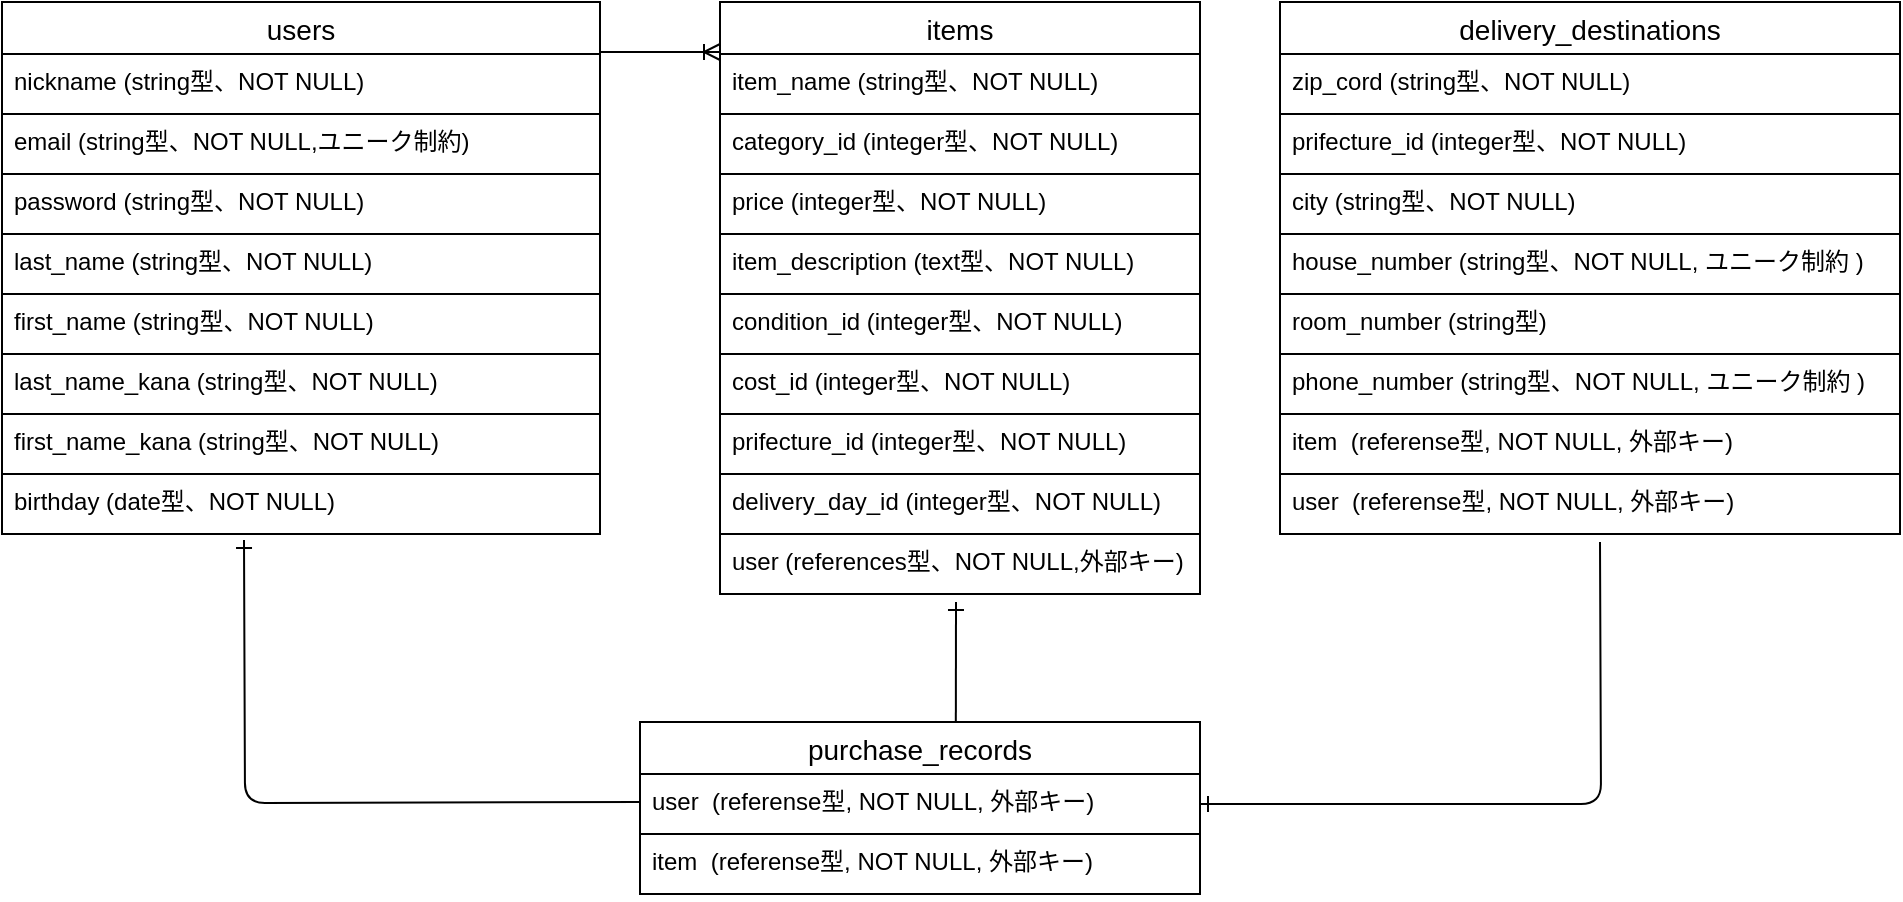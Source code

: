 <mxfile>
    <diagram id="UXwlmQXVfeRBiyA3Gjed" name="ページ1">
        <mxGraphModel dx="168" dy="521" grid="1" gridSize="10" guides="1" tooltips="1" connect="1" arrows="1" fold="1" page="1" pageScale="1" pageWidth="1169" pageHeight="827" math="0" shadow="0">
            <root>
                <mxCell id="0"/>
                <mxCell id="1" parent="0"/>
                <mxCell id="2" value="users" style="swimlane;fontStyle=0;childLayout=stackLayout;horizontal=1;startSize=26;horizontalStack=0;resizeParent=1;resizeParentMax=0;resizeLast=0;collapsible=1;marginBottom=0;align=center;fontSize=14;strokeColor=#000000;" parent="1" vertex="1">
                    <mxGeometry x="41" y="40" width="299" height="266" as="geometry"/>
                </mxCell>
                <mxCell id="3" value="nickname (string型、NOT NULL)" style="text;strokeColor=#000000;fillColor=none;spacingLeft=4;spacingRight=4;overflow=hidden;rotatable=0;points=[[0,0.5],[1,0.5]];portConstraint=eastwest;fontSize=12;" parent="2" vertex="1">
                    <mxGeometry y="26" width="299" height="30" as="geometry"/>
                </mxCell>
                <mxCell id="4" value="email (string型、NOT NULL,ユニーク制約)" style="text;strokeColor=#000000;fillColor=none;spacingLeft=4;spacingRight=4;overflow=hidden;rotatable=0;points=[[0,0.5],[1,0.5]];portConstraint=eastwest;fontSize=12;" parent="2" vertex="1">
                    <mxGeometry y="56" width="299" height="30" as="geometry"/>
                </mxCell>
                <mxCell id="5" value="password (string型、NOT NULL)" style="text;strokeColor=#000000;fillColor=none;spacingLeft=4;spacingRight=4;overflow=hidden;rotatable=0;points=[[0,0.5],[1,0.5]];portConstraint=eastwest;fontSize=12;" parent="2" vertex="1">
                    <mxGeometry y="86" width="299" height="30" as="geometry"/>
                </mxCell>
                <mxCell id="36" value="last_name (string型、NOT NULL)" style="text;strokeColor=#000000;fillColor=none;spacingLeft=4;spacingRight=4;overflow=hidden;rotatable=0;points=[[0,0.5],[1,0.5]];portConstraint=eastwest;fontSize=12;" parent="2" vertex="1">
                    <mxGeometry y="116" width="299" height="30" as="geometry"/>
                </mxCell>
                <mxCell id="37" value="first_name (string型、NOT NULL)" style="text;strokeColor=#000000;fillColor=none;spacingLeft=4;spacingRight=4;overflow=hidden;rotatable=0;points=[[0,0.5],[1,0.5]];portConstraint=eastwest;fontSize=12;" parent="2" vertex="1">
                    <mxGeometry y="146" width="299" height="30" as="geometry"/>
                </mxCell>
                <mxCell id="44" value="last_name_kana (string型、NOT NULL)" style="text;strokeColor=#000000;fillColor=none;spacingLeft=4;spacingRight=4;overflow=hidden;rotatable=0;points=[[0,0.5],[1,0.5]];portConstraint=eastwest;fontSize=12;" parent="2" vertex="1">
                    <mxGeometry y="176" width="299" height="30" as="geometry"/>
                </mxCell>
                <mxCell id="45" value="first_name_kana (string型、NOT NULL)" style="text;strokeColor=#000000;fillColor=none;spacingLeft=4;spacingRight=4;overflow=hidden;rotatable=0;points=[[0,0.5],[1,0.5]];portConstraint=eastwest;fontSize=12;" parent="2" vertex="1">
                    <mxGeometry y="206" width="299" height="30" as="geometry"/>
                </mxCell>
                <mxCell id="48" value="birthday (date型、NOT NULL)" style="text;strokeColor=#000000;fillColor=none;spacingLeft=4;spacingRight=4;overflow=hidden;rotatable=0;points=[[0,0.5],[1,0.5]];portConstraint=eastwest;fontSize=12;" parent="2" vertex="1">
                    <mxGeometry y="236" width="299" height="30" as="geometry"/>
                </mxCell>
                <mxCell id="17" value="" style="edgeStyle=entityRelationEdgeStyle;fontSize=15;html=1;endArrow=ERoneToMany;strokeColor=#000000;" parent="1" edge="1">
                    <mxGeometry width="100" height="100" relative="1" as="geometry">
                        <mxPoint x="340" y="65" as="sourcePoint"/>
                        <mxPoint x="400" y="65" as="targetPoint"/>
                    </mxGeometry>
                </mxCell>
                <mxCell id="18" value="items" style="swimlane;fontStyle=0;childLayout=stackLayout;horizontal=1;startSize=26;horizontalStack=0;resizeParent=1;resizeParentMax=0;resizeLast=0;collapsible=1;marginBottom=0;align=center;fontSize=14;strokeColor=#000000;" parent="1" vertex="1">
                    <mxGeometry x="400" y="40" width="240" height="296" as="geometry"/>
                </mxCell>
                <mxCell id="19" value="item_name (string型、NOT NULL)" style="text;strokeColor=#000000;fillColor=none;spacingLeft=4;spacingRight=4;overflow=hidden;rotatable=0;points=[[0,0.5],[1,0.5]];portConstraint=eastwest;fontSize=12;" parent="18" vertex="1">
                    <mxGeometry y="26" width="240" height="30" as="geometry"/>
                </mxCell>
                <mxCell id="20" value="category_id (integer型、NOT NULL)" style="text;strokeColor=#000000;fillColor=none;spacingLeft=4;spacingRight=4;overflow=hidden;rotatable=0;points=[[0,0.5],[1,0.5]];portConstraint=eastwest;fontSize=12;" parent="18" vertex="1">
                    <mxGeometry y="56" width="240" height="30" as="geometry"/>
                </mxCell>
                <mxCell id="21" value="price (integer型、NOT NULL)" style="text;strokeColor=#000000;fillColor=none;spacingLeft=4;spacingRight=4;overflow=hidden;rotatable=0;points=[[0,0.5],[1,0.5]];portConstraint=eastwest;fontSize=12;" parent="18" vertex="1">
                    <mxGeometry y="86" width="240" height="30" as="geometry"/>
                </mxCell>
                <mxCell id="22" value="item_description (text型、NOT NULL)" style="text;strokeColor=#000000;fillColor=none;spacingLeft=4;spacingRight=4;overflow=hidden;rotatable=0;points=[[0,0.5],[1,0.5]];portConstraint=eastwest;fontSize=12;" parent="18" vertex="1">
                    <mxGeometry y="116" width="240" height="30" as="geometry"/>
                </mxCell>
                <mxCell id="49" value="condition_id (integer型、NOT NULL)" style="text;strokeColor=#000000;fillColor=none;spacingLeft=4;spacingRight=4;overflow=hidden;rotatable=0;points=[[0,0.5],[1,0.5]];portConstraint=eastwest;fontSize=12;" parent="18" vertex="1">
                    <mxGeometry y="146" width="240" height="30" as="geometry"/>
                </mxCell>
                <mxCell id="50" value="cost_id (integer型、NOT NULL)" style="text;strokeColor=#000000;fillColor=none;spacingLeft=4;spacingRight=4;overflow=hidden;rotatable=0;points=[[0,0.5],[1,0.5]];portConstraint=eastwest;fontSize=12;" parent="18" vertex="1">
                    <mxGeometry y="176" width="240" height="30" as="geometry"/>
                </mxCell>
                <mxCell id="52" value="prifecture_id (integer型、NOT NULL)" style="text;strokeColor=#000000;fillColor=none;spacingLeft=4;spacingRight=4;overflow=hidden;rotatable=0;points=[[0,0.5],[1,0.5]];portConstraint=eastwest;fontSize=12;" parent="18" vertex="1">
                    <mxGeometry y="206" width="240" height="30" as="geometry"/>
                </mxCell>
                <mxCell id="51" value="delivery_day_id (integer型、NOT NULL)" style="text;strokeColor=#000000;fillColor=none;spacingLeft=4;spacingRight=4;overflow=hidden;rotatable=0;points=[[0,0.5],[1,0.5]];portConstraint=eastwest;fontSize=12;" parent="18" vertex="1">
                    <mxGeometry y="236" width="240" height="30" as="geometry"/>
                </mxCell>
                <mxCell id="65" value="user (references型、NOT NULL,外部キー)" style="text;strokeColor=#000000;fillColor=none;spacingLeft=4;spacingRight=4;overflow=hidden;rotatable=0;points=[[0,0.5],[1,0.5]];portConstraint=eastwest;fontSize=12;" parent="18" vertex="1">
                    <mxGeometry y="266" width="240" height="30" as="geometry"/>
                </mxCell>
                <mxCell id="30" value="purchase_records" style="swimlane;fontStyle=0;childLayout=stackLayout;horizontal=1;startSize=26;horizontalStack=0;resizeParent=1;resizeParentMax=0;resizeLast=0;collapsible=1;marginBottom=0;align=center;fontSize=14;strokeColor=#000000;" parent="1" vertex="1">
                    <mxGeometry x="360" y="400" width="280" height="86" as="geometry"/>
                </mxCell>
                <mxCell id="59" value="user  (referense型, NOT NULL, 外部キー)&#10;" style="text;strokeColor=#000000;fillColor=none;spacingLeft=4;spacingRight=4;overflow=hidden;rotatable=0;points=[[0,0.5],[1,0.5]];portConstraint=eastwest;fontSize=12;" parent="30" vertex="1">
                    <mxGeometry y="26" width="280" height="30" as="geometry"/>
                </mxCell>
                <mxCell id="68" value="item  (referense型, NOT NULL, 外部キー)&#10;" style="text;strokeColor=#000000;fillColor=none;spacingLeft=4;spacingRight=4;overflow=hidden;rotatable=0;points=[[0,0.5],[1,0.5]];portConstraint=eastwest;fontSize=12;" parent="30" vertex="1">
                    <mxGeometry y="56" width="280" height="30" as="geometry"/>
                </mxCell>
                <mxCell id="33" value="delivery_destinations" style="swimlane;fontStyle=0;childLayout=stackLayout;horizontal=1;startSize=26;horizontalStack=0;resizeParent=1;resizeParentMax=0;resizeLast=0;collapsible=1;marginBottom=0;align=center;fontSize=14;strokeColor=#000000;" parent="1" vertex="1">
                    <mxGeometry x="680" y="40" width="310" height="266" as="geometry"/>
                </mxCell>
                <mxCell id="7" value="zip_cord (string型、NOT NULL)" style="text;strokeColor=#000000;fillColor=none;spacingLeft=4;spacingRight=4;overflow=hidden;rotatable=0;points=[[0,0.5],[1,0.5]];portConstraint=eastwest;fontSize=12;" parent="33" vertex="1">
                    <mxGeometry y="26" width="310" height="30" as="geometry"/>
                </mxCell>
                <mxCell id="8" value="prifecture_id (integer型、NOT NULL)" style="text;strokeColor=#000000;fillColor=none;spacingLeft=4;spacingRight=4;overflow=hidden;rotatable=0;points=[[0,0.5],[1,0.5]];portConstraint=eastwest;fontSize=12;" parent="33" vertex="1">
                    <mxGeometry y="56" width="310" height="30" as="geometry"/>
                </mxCell>
                <mxCell id="9" value="city (string型、NOT NULL)" style="text;strokeColor=#000000;fillColor=none;spacingLeft=4;spacingRight=4;overflow=hidden;rotatable=0;points=[[0,0.5],[1,0.5]];portConstraint=eastwest;fontSize=12;" parent="33" vertex="1">
                    <mxGeometry y="86" width="310" height="30" as="geometry"/>
                </mxCell>
                <mxCell id="10" value="house_number (string型、NOT NULL, ユニーク制約 )" style="text;strokeColor=#000000;fillColor=none;spacingLeft=4;spacingRight=4;overflow=hidden;rotatable=0;points=[[0,0.5],[1,0.5]];portConstraint=eastwest;fontSize=12;" parent="33" vertex="1">
                    <mxGeometry y="116" width="310" height="30" as="geometry"/>
                </mxCell>
                <mxCell id="11" value="room_number (string型)" style="text;strokeColor=#000000;fillColor=none;spacingLeft=4;spacingRight=4;overflow=hidden;rotatable=0;points=[[0,0.5],[1,0.5]];portConstraint=eastwest;fontSize=12;" parent="33" vertex="1">
                    <mxGeometry y="146" width="310" height="30" as="geometry"/>
                </mxCell>
                <mxCell id="54" value="phone_number (string型、NOT NULL, ユニーク制約 )" style="text;strokeColor=#000000;fillColor=none;spacingLeft=4;spacingRight=4;overflow=hidden;rotatable=0;points=[[0,0.5],[1,0.5]];portConstraint=eastwest;fontSize=12;" parent="33" vertex="1">
                    <mxGeometry y="176" width="310" height="30" as="geometry"/>
                </mxCell>
                <mxCell id="71" value="item  (referense型, NOT NULL, 外部キー)" style="text;strokeColor=#000000;fillColor=none;spacingLeft=4;spacingRight=4;overflow=hidden;rotatable=0;points=[[0,0.5],[1,0.5]];portConstraint=eastwest;fontSize=12;" parent="33" vertex="1">
                    <mxGeometry y="206" width="310" height="30" as="geometry"/>
                </mxCell>
                <mxCell id="72" value="user  (referense型, NOT NULL, 外部キー)" style="text;strokeColor=#000000;fillColor=none;spacingLeft=4;spacingRight=4;overflow=hidden;rotatable=0;points=[[0,0.5],[1,0.5]];portConstraint=eastwest;fontSize=12;" vertex="1" parent="33">
                    <mxGeometry y="236" width="310" height="30" as="geometry"/>
                </mxCell>
                <mxCell id="67" value="" style="edgeStyle=orthogonalEdgeStyle;fontSize=12;html=1;endArrow=ERone;endFill=1;strokeColor=#000000;entryX=1;entryY=0.5;entryDx=0;entryDy=0;" parent="1" target="59" edge="1">
                    <mxGeometry width="100" height="100" relative="1" as="geometry">
                        <mxPoint x="840" y="310" as="sourcePoint"/>
                        <mxPoint x="840" y="360" as="targetPoint"/>
                    </mxGeometry>
                </mxCell>
                <mxCell id="69" value="" style="edgeStyle=orthogonalEdgeStyle;fontSize=12;html=1;endArrow=ERone;endFill=1;strokeColor=#000000;" parent="1" edge="1">
                    <mxGeometry width="100" height="100" relative="1" as="geometry">
                        <mxPoint x="360" y="440" as="sourcePoint"/>
                        <mxPoint x="162" y="309" as="targetPoint"/>
                    </mxGeometry>
                </mxCell>
                <mxCell id="70" value="" style="fontSize=12;html=1;endArrow=ERone;endFill=1;exitX=0.564;exitY=0;exitDx=0;exitDy=0;strokeColor=#000000;exitPerimeter=0;" parent="1" source="30" edge="1">
                    <mxGeometry width="100" height="100" relative="1" as="geometry">
                        <mxPoint x="460.0" y="379.61" as="sourcePoint"/>
                        <mxPoint x="518" y="340" as="targetPoint"/>
                    </mxGeometry>
                </mxCell>
            </root>
        </mxGraphModel>
    </diagram>
</mxfile>